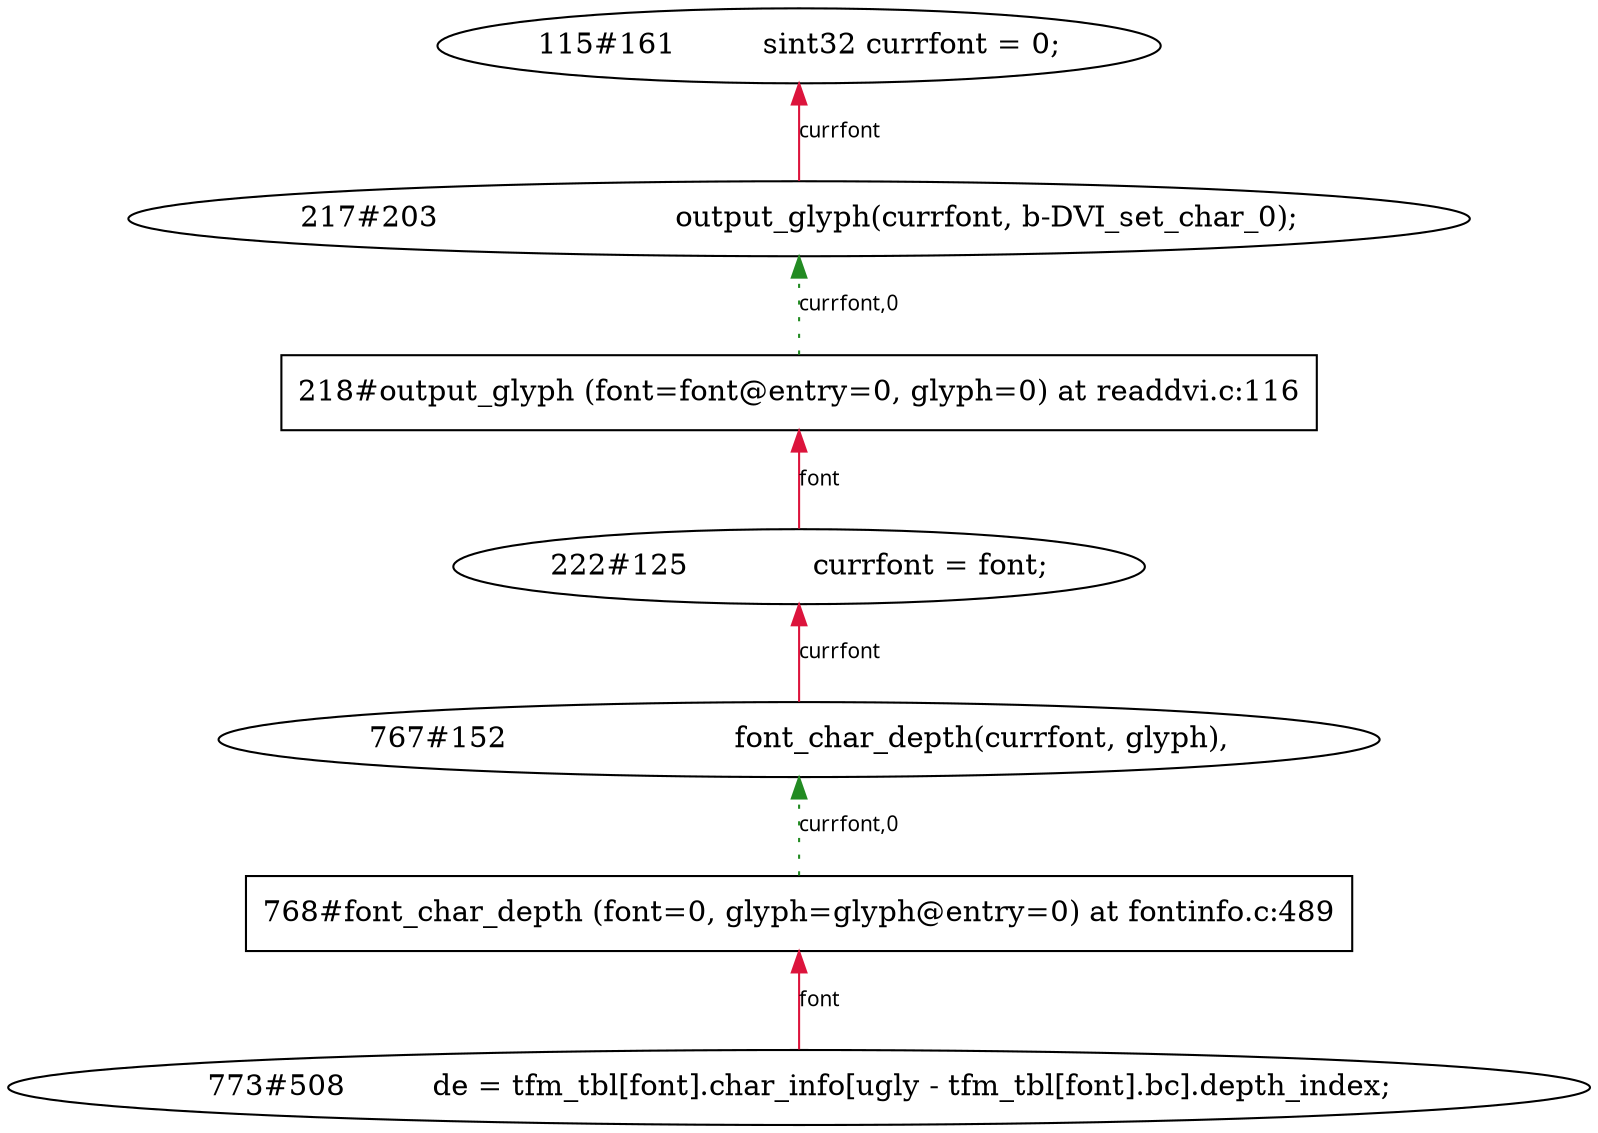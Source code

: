 digraph tiantgraph{
rankdir="BT";
"115#161	        sint32 currfont = 0;";
"217#203	                        output_glyph(currfont, b-DVI_set_char_0);";
"218#output_glyph (font=font@entry=0, glyph=0) at readdvi.c:116"[shape="record"];
"222#125	            currfont = font;";
"767#152	                       font_char_depth(currfont, glyph),";
"768#font_char_depth (font=0, glyph=glyph@entry=0) at fontinfo.c:489"[shape="record"];
"773#508	        de = tfm_tbl[font].char_info[ugly - tfm_tbl[font].bc].depth_index;";
edge [fontname = "Verdana", fontsize = 10, color="crimson", style="solid"];
"222#125	            currfont = font;"->"218#output_glyph (font=font@entry=0, glyph=0) at readdvi.c:116"[label="font"];
"767#152	                       font_char_depth(currfont, glyph),"->"222#125	            currfont = font;"[label="currfont"];
"217#203	                        output_glyph(currfont, b-DVI_set_char_0);"->"115#161	        sint32 currfont = 0;"[label="currfont"];
"773#508	        de = tfm_tbl[font].char_info[ugly - tfm_tbl[font].bc].depth_index;"->"768#font_char_depth (font=0, glyph=glyph@entry=0) at fontinfo.c:489"[label="font"];
"768#font_char_depth (font=0, glyph=glyph@entry=0) at fontinfo.c:489"->"767#152	                       font_char_depth(currfont, glyph),"[label="currfont,0",style="dotted", color="forestgreen"];
"218#output_glyph (font=font@entry=0, glyph=0) at readdvi.c:116"->"217#203	                        output_glyph(currfont, b-DVI_set_char_0);"[label="currfont,0",style="dotted", color="forestgreen"];
}